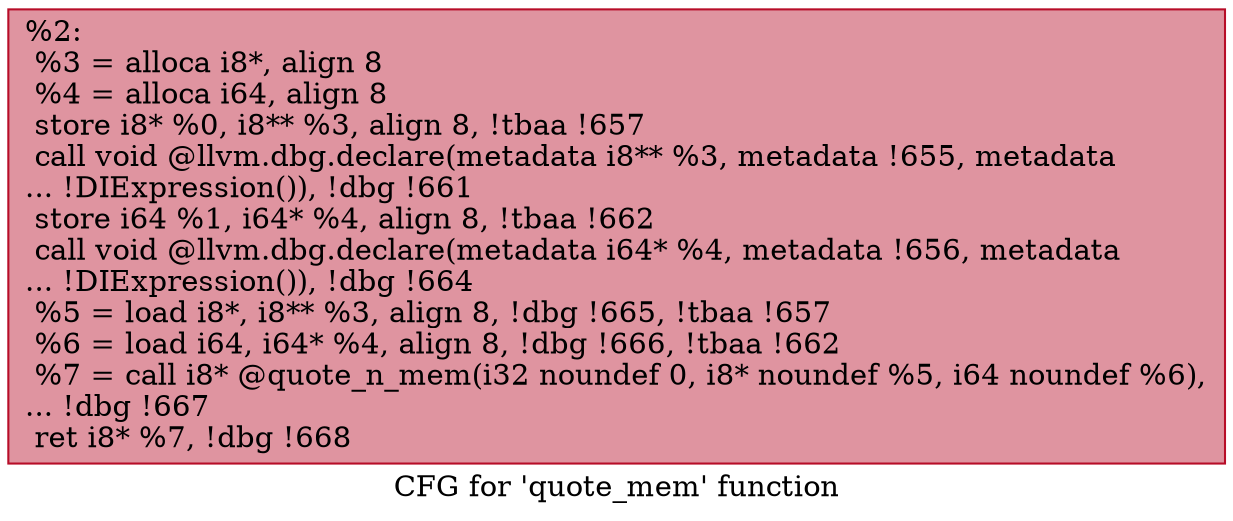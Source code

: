 digraph "CFG for 'quote_mem' function" {
	label="CFG for 'quote_mem' function";

	Node0x68fe00 [shape=record,color="#b70d28ff", style=filled, fillcolor="#b70d2870",label="{%2:\l  %3 = alloca i8*, align 8\l  %4 = alloca i64, align 8\l  store i8* %0, i8** %3, align 8, !tbaa !657\l  call void @llvm.dbg.declare(metadata i8** %3, metadata !655, metadata\l... !DIExpression()), !dbg !661\l  store i64 %1, i64* %4, align 8, !tbaa !662\l  call void @llvm.dbg.declare(metadata i64* %4, metadata !656, metadata\l... !DIExpression()), !dbg !664\l  %5 = load i8*, i8** %3, align 8, !dbg !665, !tbaa !657\l  %6 = load i64, i64* %4, align 8, !dbg !666, !tbaa !662\l  %7 = call i8* @quote_n_mem(i32 noundef 0, i8* noundef %5, i64 noundef %6),\l... !dbg !667\l  ret i8* %7, !dbg !668\l}"];
}
